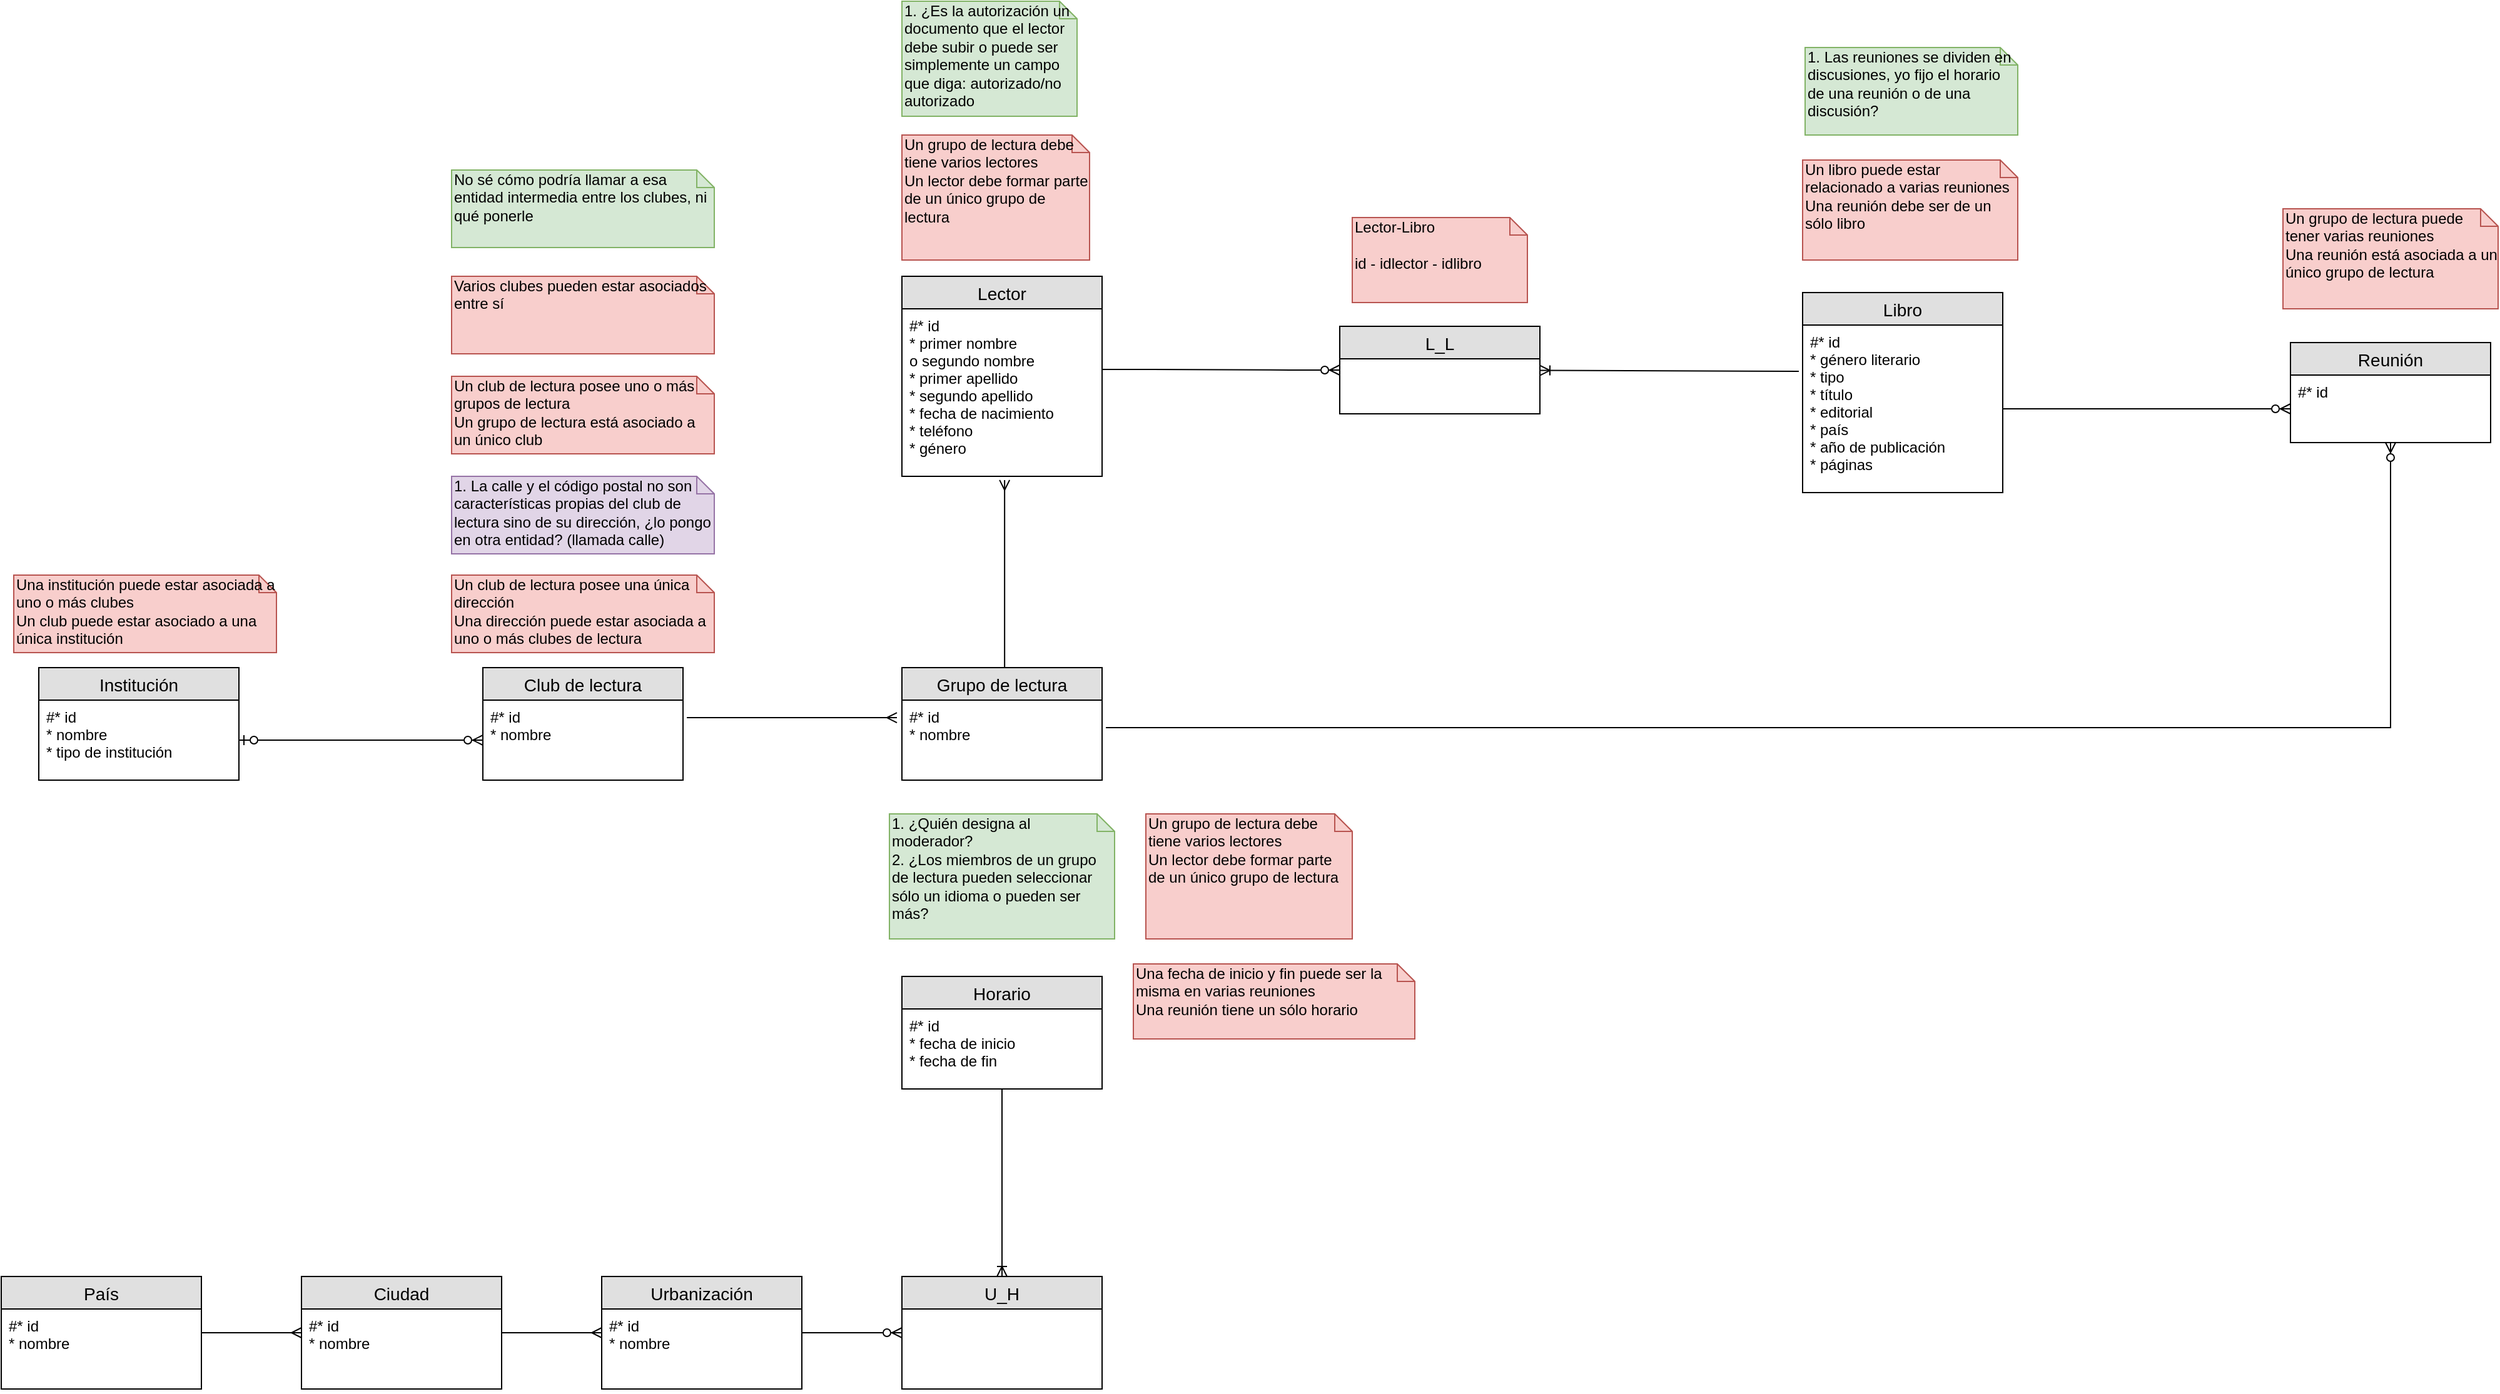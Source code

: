 <mxfile version="12.0.2" type="github" pages="1"><diagram id="KfXUXJUon9I2fQ2NV3v5" name="Page-1"><mxGraphModel dx="828" dy="1551" grid="1" gridSize="10" guides="1" tooltips="1" connect="1" arrows="1" fold="1" page="1" pageScale="1" pageWidth="850" pageHeight="1100" math="0" shadow="0"><root><mxCell id="0"/><mxCell id="1" parent="0"/><mxCell id="rqOd0nNkl8GafW-StHe4-1" value="Institución" style="swimlane;fontStyle=0;childLayout=stackLayout;horizontal=1;startSize=26;fillColor=#e0e0e0;horizontalStack=0;resizeParent=1;resizeParentMax=0;resizeLast=0;collapsible=1;marginBottom=0;swimlaneFillColor=#ffffff;align=center;fontSize=14;" vertex="1" parent="1"><mxGeometry x="70" y="33" width="160" height="90" as="geometry"/></mxCell><mxCell id="rqOd0nNkl8GafW-StHe4-2" value="#* id&#10;* nombre&#10;* tipo de institución" style="text;strokeColor=none;fillColor=none;spacingLeft=4;spacingRight=4;overflow=hidden;rotatable=0;points=[[0,0.5],[1,0.5]];portConstraint=eastwest;fontSize=12;" vertex="1" parent="rqOd0nNkl8GafW-StHe4-1"><mxGeometry y="26" width="160" height="64" as="geometry"/></mxCell><mxCell id="rqOd0nNkl8GafW-StHe4-28" value="Club de lectura" style="swimlane;fontStyle=0;childLayout=stackLayout;horizontal=1;startSize=26;fillColor=#e0e0e0;horizontalStack=0;resizeParent=1;resizeParentMax=0;resizeLast=0;collapsible=1;marginBottom=0;swimlaneFillColor=#ffffff;align=center;fontSize=14;" vertex="1" parent="1"><mxGeometry x="425" y="33" width="160" height="90" as="geometry"/></mxCell><mxCell id="rqOd0nNkl8GafW-StHe4-29" value="#* id&#10;* nombre" style="text;strokeColor=none;fillColor=none;spacingLeft=4;spacingRight=4;overflow=hidden;rotatable=0;points=[[0,0.5],[1,0.5]];portConstraint=eastwest;fontSize=12;" vertex="1" parent="rqOd0nNkl8GafW-StHe4-28"><mxGeometry y="26" width="160" height="64" as="geometry"/></mxCell><mxCell id="rqOd0nNkl8GafW-StHe4-30" value="Una institución puede estar asociada a uno o más clubes&lt;br&gt;Un club puede estar asociado a una única institución" style="shape=note;whiteSpace=wrap;html=1;size=14;verticalAlign=top;align=left;spacingTop=-6;fillColor=#f8cecc;strokeColor=#b85450;" vertex="1" parent="1"><mxGeometry x="50" y="-41" width="210" height="62" as="geometry"/></mxCell><mxCell id="rqOd0nNkl8GafW-StHe4-31" value="" style="edgeStyle=entityRelationEdgeStyle;fontSize=12;html=1;endArrow=ERzeroToMany;endFill=1;exitX=1;exitY=0.5;exitDx=0;exitDy=0;entryX=0;entryY=0.5;entryDx=0;entryDy=0;startArrow=ERzeroToOne;startFill=1;" edge="1" parent="1" source="rqOd0nNkl8GafW-StHe4-2" target="rqOd0nNkl8GafW-StHe4-29"><mxGeometry width="100" height="100" relative="1" as="geometry"><mxPoint x="233" y="75" as="sourcePoint"/><mxPoint x="300" y="75" as="targetPoint"/></mxGeometry></mxCell><mxCell id="rqOd0nNkl8GafW-StHe4-32" value="Grupo de lectura" style="swimlane;fontStyle=0;childLayout=stackLayout;horizontal=1;startSize=26;fillColor=#e0e0e0;horizontalStack=0;resizeParent=1;resizeParentMax=0;resizeLast=0;collapsible=1;marginBottom=0;swimlaneFillColor=#ffffff;align=center;fontSize=14;" vertex="1" parent="1"><mxGeometry x="760" y="33" width="160" height="90" as="geometry"/></mxCell><mxCell id="rqOd0nNkl8GafW-StHe4-33" value="#* id&#10;* nombre" style="text;strokeColor=none;fillColor=none;spacingLeft=4;spacingRight=4;overflow=hidden;rotatable=0;points=[[0,0.5],[1,0.5]];portConstraint=eastwest;fontSize=12;" vertex="1" parent="rqOd0nNkl8GafW-StHe4-32"><mxGeometry y="26" width="160" height="64" as="geometry"/></mxCell><mxCell id="rqOd0nNkl8GafW-StHe4-34" value="" style="edgeStyle=entityRelationEdgeStyle;fontSize=12;html=1;endArrow=ERmany;endFill=0;startArrow=none;startFill=0;exitX=1.019;exitY=0.219;exitDx=0;exitDy=0;exitPerimeter=0;entryX=-0.025;entryY=0.219;entryDx=0;entryDy=0;entryPerimeter=0;" edge="1" parent="1" source="rqOd0nNkl8GafW-StHe4-29" target="rqOd0nNkl8GafW-StHe4-33"><mxGeometry width="100" height="100" relative="1" as="geometry"><mxPoint x="585" y="90" as="sourcePoint"/><mxPoint x="760" y="83" as="targetPoint"/></mxGeometry></mxCell><mxCell id="rqOd0nNkl8GafW-StHe4-37" value="Un club de lectura posee una única dirección&lt;br&gt;Una dirección puede estar asociada a uno o más clubes de lectura" style="shape=note;whiteSpace=wrap;html=1;size=14;verticalAlign=top;align=left;spacingTop=-6;fillColor=#f8cecc;strokeColor=#b85450;" vertex="1" parent="1"><mxGeometry x="400" y="-41" width="210" height="62" as="geometry"/></mxCell><mxCell id="rqOd0nNkl8GafW-StHe4-38" value="1. La calle y el código postal no son características propias del club de lectura sino de su dirección, ¿lo pongo en otra entidad? (llamada calle)" style="shape=note;whiteSpace=wrap;html=1;size=14;verticalAlign=top;align=left;spacingTop=-6;fillColor=#e1d5e7;strokeColor=#9673a6;" vertex="1" parent="1"><mxGeometry x="400" y="-120" width="210" height="62" as="geometry"/></mxCell><mxCell id="rqOd0nNkl8GafW-StHe4-41" value="1. ¿Quién designa al moderador?&lt;br&gt;2. ¿Los miembros de un grupo de lectura pueden seleccionar sólo un idioma o pueden ser más?" style="shape=note;whiteSpace=wrap;html=1;size=14;verticalAlign=top;align=left;spacingTop=-6;fillColor=#d5e8d4;strokeColor=#82b366;" vertex="1" parent="1"><mxGeometry x="750" y="150" width="180" height="100" as="geometry"/></mxCell><mxCell id="rqOd0nNkl8GafW-StHe4-42" value="Lector" style="swimlane;fontStyle=0;childLayout=stackLayout;horizontal=1;startSize=26;fillColor=#e0e0e0;horizontalStack=0;resizeParent=1;resizeParentMax=0;resizeLast=0;collapsible=1;marginBottom=0;swimlaneFillColor=#ffffff;align=center;fontSize=14;" vertex="1" parent="1"><mxGeometry x="760" y="-280" width="160" height="160" as="geometry"/></mxCell><mxCell id="rqOd0nNkl8GafW-StHe4-43" value="#* id&#10;* primer nombre&#10;o segundo nombre&#10;* primer apellido&#10;* segundo apellido&#10;* fecha de nacimiento&#10;* teléfono&#10;* género" style="text;strokeColor=none;fillColor=none;spacingLeft=4;spacingRight=4;overflow=hidden;rotatable=0;points=[[0,0.5],[1,0.5]];portConstraint=eastwest;fontSize=12;" vertex="1" parent="rqOd0nNkl8GafW-StHe4-42"><mxGeometry y="26" width="160" height="134" as="geometry"/></mxCell><mxCell id="rqOd0nNkl8GafW-StHe4-44" value="Un grupo de lectura debe tiene varios lectores&lt;br&gt;Un lector debe formar parte de un único grupo de lectura" style="shape=note;whiteSpace=wrap;html=1;size=14;verticalAlign=top;align=left;spacingTop=-6;fillColor=#f8cecc;strokeColor=#b85450;" vertex="1" parent="1"><mxGeometry x="760" y="-393" width="150" height="100" as="geometry"/></mxCell><mxCell id="rqOd0nNkl8GafW-StHe4-45" value="" style="fontSize=12;html=1;endArrow=ERmany;endFill=0;entryX=0.513;entryY=1.022;entryDx=0;entryDy=0;entryPerimeter=0;exitX=0.513;exitY=0;exitDx=0;exitDy=0;exitPerimeter=0;" edge="1" parent="1" source="rqOd0nNkl8GafW-StHe4-32" target="rqOd0nNkl8GafW-StHe4-43"><mxGeometry width="100" height="100" relative="1" as="geometry"><mxPoint x="820" y="33" as="sourcePoint"/><mxPoint x="920" y="-67" as="targetPoint"/></mxGeometry></mxCell><mxCell id="rqOd0nNkl8GafW-StHe4-55" value="" style="edgeStyle=none;rounded=0;orthogonalLoop=1;jettySize=auto;html=1;startArrow=ERoneToMany;startFill=0;endArrow=none;endFill=0;entryX=-0.019;entryY=0.276;entryDx=0;entryDy=0;entryPerimeter=0;" edge="1" parent="1" source="rqOd0nNkl8GafW-StHe4-46" target="rqOd0nNkl8GafW-StHe4-53"><mxGeometry relative="1" as="geometry"><mxPoint x="1350" y="-205" as="targetPoint"/></mxGeometry></mxCell><mxCell id="rqOd0nNkl8GafW-StHe4-46" value="L_L" style="swimlane;fontStyle=0;childLayout=stackLayout;horizontal=1;startSize=26;fillColor=#e0e0e0;horizontalStack=0;resizeParent=1;resizeParentMax=0;resizeLast=0;collapsible=1;marginBottom=0;swimlaneFillColor=#ffffff;align=center;fontSize=14;" vertex="1" parent="1"><mxGeometry x="1110" y="-240" width="160" height="70" as="geometry"/></mxCell><mxCell id="rqOd0nNkl8GafW-StHe4-48" value="1. ¿Es la autorización un documento que el lector debe subir o puede ser simplemente un campo que diga: autorizado/no autorizado&lt;br&gt;" style="shape=note;whiteSpace=wrap;html=1;size=14;verticalAlign=top;align=left;spacingTop=-6;fillColor=#d5e8d4;strokeColor=#82b366;" vertex="1" parent="1"><mxGeometry x="760" y="-500" width="140" height="92" as="geometry"/></mxCell><mxCell id="rqOd0nNkl8GafW-StHe4-49" value="" style="edgeStyle=entityRelationEdgeStyle;fontSize=12;html=1;endArrow=ERzeroToMany;endFill=1;startArrow=none;startFill=0;exitX=1.019;exitY=0.219;exitDx=0;exitDy=0;exitPerimeter=0;entryX=0;entryY=0.5;entryDx=0;entryDy=0;" edge="1" parent="1" target="rqOd0nNkl8GafW-StHe4-46"><mxGeometry width="100" height="100" relative="1" as="geometry"><mxPoint x="920" y="-205.5" as="sourcePoint"/><mxPoint x="1088" y="-205.5" as="targetPoint"/></mxGeometry></mxCell><mxCell id="rqOd0nNkl8GafW-StHe4-51" value="Lector-Libro&lt;br&gt;&lt;br&gt;id - idlector - idlibro" style="shape=note;whiteSpace=wrap;html=1;size=14;verticalAlign=top;align=left;spacingTop=-6;fillColor=#f8cecc;strokeColor=#b85450;" vertex="1" parent="1"><mxGeometry x="1120" y="-327" width="140" height="68" as="geometry"/></mxCell><mxCell id="rqOd0nNkl8GafW-StHe4-52" value="Libro" style="swimlane;fontStyle=0;childLayout=stackLayout;horizontal=1;startSize=26;fillColor=#e0e0e0;horizontalStack=0;resizeParent=1;resizeParentMax=0;resizeLast=0;collapsible=1;marginBottom=0;swimlaneFillColor=#ffffff;align=center;fontSize=14;" vertex="1" parent="1"><mxGeometry x="1480" y="-267" width="160" height="160" as="geometry"/></mxCell><mxCell id="rqOd0nNkl8GafW-StHe4-53" value="#* id&#10;* género literario&#10;* tipo&#10;* título&#10;* editorial&#10;* país&#10;* año de publicación&#10;* páginas" style="text;strokeColor=none;fillColor=none;spacingLeft=4;spacingRight=4;overflow=hidden;rotatable=0;points=[[0,0.5],[1,0.5]];portConstraint=eastwest;fontSize=12;" vertex="1" parent="rqOd0nNkl8GafW-StHe4-52"><mxGeometry y="26" width="160" height="134" as="geometry"/></mxCell><mxCell id="rqOd0nNkl8GafW-StHe4-66" value="" style="edgeStyle=orthogonalEdgeStyle;rounded=0;orthogonalLoop=1;jettySize=auto;html=1;startArrow=ERzeroToMany;startFill=1;endArrow=none;endFill=0;entryX=1.019;entryY=0.344;entryDx=0;entryDy=0;entryPerimeter=0;" edge="1" parent="1" source="rqOd0nNkl8GafW-StHe4-56" target="rqOd0nNkl8GafW-StHe4-33"><mxGeometry relative="1" as="geometry"><mxPoint x="1000" y="-580" as="targetPoint"/><Array as="points"><mxPoint x="1950" y="81"/></Array></mxGeometry></mxCell><mxCell id="rqOd0nNkl8GafW-StHe4-56" value="Reunión" style="swimlane;fontStyle=0;childLayout=stackLayout;horizontal=1;startSize=26;fillColor=#e0e0e0;horizontalStack=0;resizeParent=1;resizeParentMax=0;resizeLast=0;collapsible=1;marginBottom=0;swimlaneFillColor=#ffffff;align=center;fontSize=14;" vertex="1" parent="1"><mxGeometry x="1870" y="-227" width="160" height="80" as="geometry"/></mxCell><mxCell id="rqOd0nNkl8GafW-StHe4-57" value="#* id" style="text;strokeColor=none;fillColor=none;spacingLeft=4;spacingRight=4;overflow=hidden;rotatable=0;points=[[0,0.5],[1,0.5]];portConstraint=eastwest;fontSize=12;" vertex="1" parent="rqOd0nNkl8GafW-StHe4-56"><mxGeometry y="26" width="160" height="54" as="geometry"/></mxCell><mxCell id="rqOd0nNkl8GafW-StHe4-59" style="edgeStyle=none;rounded=0;orthogonalLoop=1;jettySize=auto;html=1;startArrow=none;startFill=0;endArrow=ERzeroToMany;endFill=1;" edge="1" parent="1" source="rqOd0nNkl8GafW-StHe4-53" target="rqOd0nNkl8GafW-StHe4-57"><mxGeometry relative="1" as="geometry"/></mxCell><mxCell id="rqOd0nNkl8GafW-StHe4-60" value="Un libro puede estar relacionado a varias reuniones&lt;br&gt;Una reunión debe ser de un sólo libro" style="shape=note;whiteSpace=wrap;html=1;size=14;verticalAlign=top;align=left;spacingTop=-6;fillColor=#f8cecc;strokeColor=#b85450;" vertex="1" parent="1"><mxGeometry x="1480" y="-373" width="172" height="80" as="geometry"/></mxCell><mxCell id="rqOd0nNkl8GafW-StHe4-61" value="1. Las reuniones se dividen en discusiones, yo fijo el horario de una reunión o de una discusión?" style="shape=note;whiteSpace=wrap;html=1;size=14;verticalAlign=top;align=left;spacingTop=-6;fillColor=#d5e8d4;strokeColor=#82b366;" vertex="1" parent="1"><mxGeometry x="1482" y="-463" width="170" height="70" as="geometry"/></mxCell><mxCell id="rqOd0nNkl8GafW-StHe4-63" value="Un grupo de lectura debe tiene varios lectores&lt;br&gt;Un lector debe formar parte de un único grupo de lectura" style="shape=note;whiteSpace=wrap;html=1;size=14;verticalAlign=top;align=left;spacingTop=-6;fillColor=#f8cecc;strokeColor=#b85450;" vertex="1" parent="1"><mxGeometry x="955" y="150" width="165" height="100" as="geometry"/></mxCell><mxCell id="rqOd0nNkl8GafW-StHe4-68" value="Un grupo de lectura puede tener varias reuniones&lt;br&gt;Una reunión está asociada a un único grupo de lectura" style="shape=note;whiteSpace=wrap;html=1;size=14;verticalAlign=top;align=left;spacingTop=-6;fillColor=#f8cecc;strokeColor=#b85450;" vertex="1" parent="1"><mxGeometry x="1864" y="-334" width="172" height="80" as="geometry"/></mxCell><mxCell id="rqOd0nNkl8GafW-StHe4-69" value="Horario" style="swimlane;fontStyle=0;childLayout=stackLayout;horizontal=1;startSize=26;fillColor=#e0e0e0;horizontalStack=0;resizeParent=1;resizeParentMax=0;resizeLast=0;collapsible=1;marginBottom=0;swimlaneFillColor=#ffffff;align=center;fontSize=14;" vertex="1" parent="1"><mxGeometry x="760" y="280" width="160" height="90" as="geometry"/></mxCell><mxCell id="rqOd0nNkl8GafW-StHe4-70" value="#* id&#10;* fecha de inicio&#10;* fecha de fin" style="text;strokeColor=none;fillColor=none;spacingLeft=4;spacingRight=4;overflow=hidden;rotatable=0;points=[[0,0.5],[1,0.5]];portConstraint=eastwest;fontSize=12;" vertex="1" parent="rqOd0nNkl8GafW-StHe4-69"><mxGeometry y="26" width="160" height="64" as="geometry"/></mxCell><mxCell id="rqOd0nNkl8GafW-StHe4-72" value="Una fecha de inicio y fin puede ser la misma en varias reuniones&lt;br&gt;Una reunión tiene un sólo horario" style="shape=note;whiteSpace=wrap;html=1;size=14;verticalAlign=top;align=left;spacingTop=-6;fillColor=#f8cecc;strokeColor=#b85450;" vertex="1" parent="1"><mxGeometry x="945" y="270" width="225" height="60" as="geometry"/></mxCell><mxCell id="rqOd0nNkl8GafW-StHe4-76" value="" style="edgeStyle=orthogonalEdgeStyle;rounded=0;orthogonalLoop=1;jettySize=auto;html=1;startArrow=ERoneToMany;startFill=0;endArrow=none;endFill=0;entryX=0.5;entryY=1;entryDx=0;entryDy=0;entryPerimeter=0;" edge="1" parent="1" source="rqOd0nNkl8GafW-StHe4-73" target="rqOd0nNkl8GafW-StHe4-70"><mxGeometry relative="1" as="geometry"><mxPoint x="840" y="380" as="targetPoint"/></mxGeometry></mxCell><mxCell id="rqOd0nNkl8GafW-StHe4-78" value="" style="edgeStyle=orthogonalEdgeStyle;rounded=0;orthogonalLoop=1;jettySize=auto;html=1;startArrow=ERzeroToMany;startFill=1;endArrow=none;endFill=0;" edge="1" parent="1" source="rqOd0nNkl8GafW-StHe4-73" target="rqOd0nNkl8GafW-StHe4-77"><mxGeometry relative="1" as="geometry"/></mxCell><mxCell id="rqOd0nNkl8GafW-StHe4-73" value="U_H" style="swimlane;fontStyle=0;childLayout=stackLayout;horizontal=1;startSize=26;fillColor=#e0e0e0;horizontalStack=0;resizeParent=1;resizeParentMax=0;resizeLast=0;collapsible=1;marginBottom=0;swimlaneFillColor=#ffffff;align=center;fontSize=14;" vertex="1" parent="1"><mxGeometry x="760" y="520" width="160" height="90" as="geometry"/></mxCell><mxCell id="rqOd0nNkl8GafW-StHe4-83" value="" style="edgeStyle=orthogonalEdgeStyle;rounded=0;orthogonalLoop=1;jettySize=auto;html=1;startArrow=ERmany;startFill=0;endArrow=none;endFill=0;" edge="1" parent="1" source="rqOd0nNkl8GafW-StHe4-77" target="rqOd0nNkl8GafW-StHe4-81"><mxGeometry relative="1" as="geometry"/></mxCell><mxCell id="rqOd0nNkl8GafW-StHe4-77" value="Urbanización" style="swimlane;fontStyle=0;childLayout=stackLayout;horizontal=1;startSize=26;fillColor=#e0e0e0;horizontalStack=0;resizeParent=1;resizeParentMax=0;resizeLast=0;collapsible=1;marginBottom=0;swimlaneFillColor=#ffffff;align=center;fontSize=14;" vertex="1" parent="1"><mxGeometry x="520" y="520" width="160" height="90" as="geometry"/></mxCell><mxCell id="rqOd0nNkl8GafW-StHe4-79" value="#* id&#10;* nombre" style="text;strokeColor=none;fillColor=none;spacingLeft=4;spacingRight=4;overflow=hidden;rotatable=0;points=[[0,0.5],[1,0.5]];portConstraint=eastwest;fontSize=12;" vertex="1" parent="rqOd0nNkl8GafW-StHe4-77"><mxGeometry y="26" width="160" height="64" as="geometry"/></mxCell><mxCell id="rqOd0nNkl8GafW-StHe4-86" value="" style="edgeStyle=orthogonalEdgeStyle;rounded=0;orthogonalLoop=1;jettySize=auto;html=1;startArrow=ERmany;startFill=0;endArrow=none;endFill=0;" edge="1" parent="1" source="rqOd0nNkl8GafW-StHe4-81" target="rqOd0nNkl8GafW-StHe4-84"><mxGeometry relative="1" as="geometry"/></mxCell><mxCell id="rqOd0nNkl8GafW-StHe4-81" value="Ciudad" style="swimlane;fontStyle=0;childLayout=stackLayout;horizontal=1;startSize=26;fillColor=#e0e0e0;horizontalStack=0;resizeParent=1;resizeParentMax=0;resizeLast=0;collapsible=1;marginBottom=0;swimlaneFillColor=#ffffff;align=center;fontSize=14;" vertex="1" parent="1"><mxGeometry x="280" y="520" width="160" height="90" as="geometry"/></mxCell><mxCell id="rqOd0nNkl8GafW-StHe4-82" value="#* id&#10;* nombre" style="text;strokeColor=none;fillColor=none;spacingLeft=4;spacingRight=4;overflow=hidden;rotatable=0;points=[[0,0.5],[1,0.5]];portConstraint=eastwest;fontSize=12;" vertex="1" parent="rqOd0nNkl8GafW-StHe4-81"><mxGeometry y="26" width="160" height="64" as="geometry"/></mxCell><mxCell id="rqOd0nNkl8GafW-StHe4-84" value="País" style="swimlane;fontStyle=0;childLayout=stackLayout;horizontal=1;startSize=26;fillColor=#e0e0e0;horizontalStack=0;resizeParent=1;resizeParentMax=0;resizeLast=0;collapsible=1;marginBottom=0;swimlaneFillColor=#ffffff;align=center;fontSize=14;" vertex="1" parent="1"><mxGeometry x="40" y="520" width="160" height="90" as="geometry"/></mxCell><mxCell id="rqOd0nNkl8GafW-StHe4-85" value="#* id&#10;* nombre" style="text;strokeColor=none;fillColor=none;spacingLeft=4;spacingRight=4;overflow=hidden;rotatable=0;points=[[0,0.5],[1,0.5]];portConstraint=eastwest;fontSize=12;" vertex="1" parent="rqOd0nNkl8GafW-StHe4-84"><mxGeometry y="26" width="160" height="64" as="geometry"/></mxCell><mxCell id="rqOd0nNkl8GafW-StHe4-88" value="Un club de lectura posee uno o más grupos de lectura&lt;br&gt;Un grupo de lectura está asociado a un único club" style="shape=note;whiteSpace=wrap;html=1;size=14;verticalAlign=top;align=left;spacingTop=-6;fillColor=#f8cecc;strokeColor=#b85450;" vertex="1" parent="1"><mxGeometry x="400" y="-200" width="210" height="62" as="geometry"/></mxCell><mxCell id="rqOd0nNkl8GafW-StHe4-89" value="Varios clubes pueden estar asociados entre sí" style="shape=note;whiteSpace=wrap;html=1;size=14;verticalAlign=top;align=left;spacingTop=-6;fillColor=#f8cecc;strokeColor=#b85450;" vertex="1" parent="1"><mxGeometry x="400" y="-280" width="210" height="62" as="geometry"/></mxCell><mxCell id="rqOd0nNkl8GafW-StHe4-90" value="No sé cómo podría llamar a esa entidad intermedia entre los clubes, ni qué ponerle" style="shape=note;whiteSpace=wrap;html=1;size=14;verticalAlign=top;align=left;spacingTop=-6;fillColor=#d5e8d4;strokeColor=#82b366;" vertex="1" parent="1"><mxGeometry x="400" y="-365" width="210" height="62" as="geometry"/></mxCell></root></mxGraphModel></diagram></mxfile>